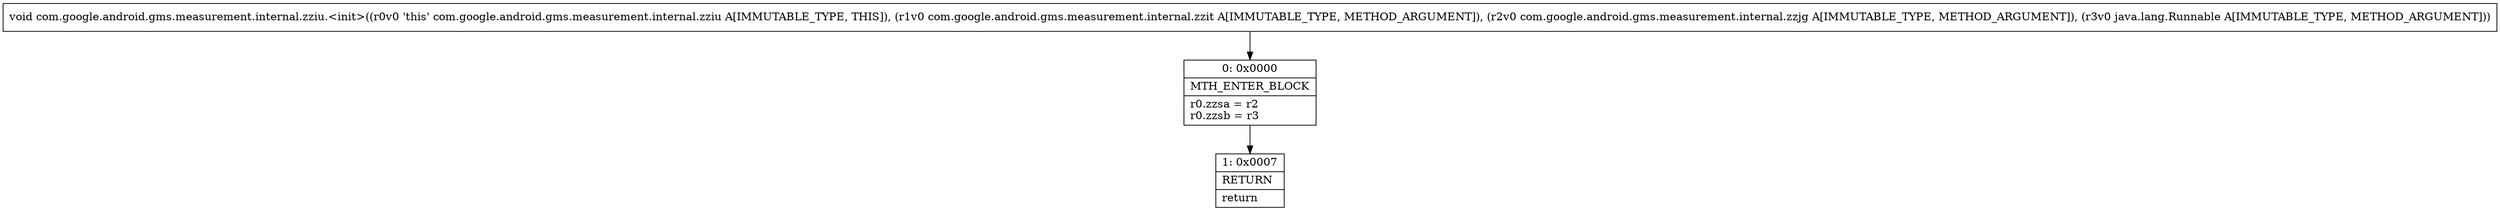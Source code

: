digraph "CFG forcom.google.android.gms.measurement.internal.zziu.\<init\>(Lcom\/google\/android\/gms\/measurement\/internal\/zzit;Lcom\/google\/android\/gms\/measurement\/internal\/zzjg;Ljava\/lang\/Runnable;)V" {
Node_0 [shape=record,label="{0\:\ 0x0000|MTH_ENTER_BLOCK\l|r0.zzsa = r2\lr0.zzsb = r3\l}"];
Node_1 [shape=record,label="{1\:\ 0x0007|RETURN\l|return\l}"];
MethodNode[shape=record,label="{void com.google.android.gms.measurement.internal.zziu.\<init\>((r0v0 'this' com.google.android.gms.measurement.internal.zziu A[IMMUTABLE_TYPE, THIS]), (r1v0 com.google.android.gms.measurement.internal.zzit A[IMMUTABLE_TYPE, METHOD_ARGUMENT]), (r2v0 com.google.android.gms.measurement.internal.zzjg A[IMMUTABLE_TYPE, METHOD_ARGUMENT]), (r3v0 java.lang.Runnable A[IMMUTABLE_TYPE, METHOD_ARGUMENT])) }"];
MethodNode -> Node_0;
Node_0 -> Node_1;
}

